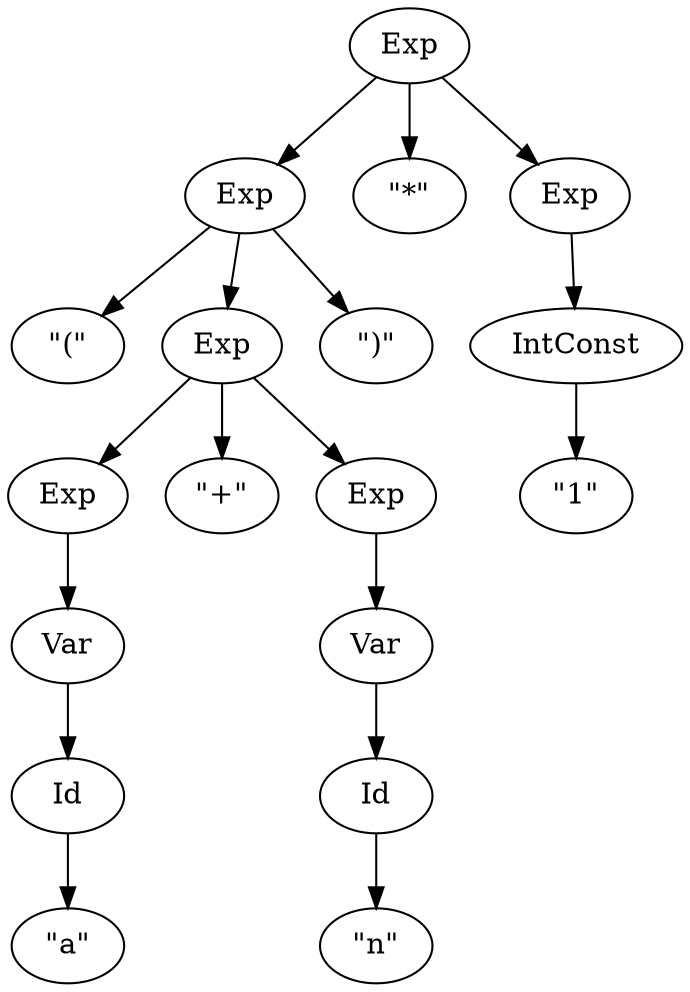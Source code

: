 digraph Term {
  a_0 [ label = "Exp" ] ;
  a_0 -> c_0 ;
  a_0 -> d_0 ;
  a_0 -> f_0 ;
  c_0 [ label = "Exp" ] ;
  c_0 -> g_0 ;
  c_0 -> i_0 ;
  c_0 -> j_0 ;
  g_0 [ label = "\"(\"" ] ;
  i_0 [ label = "Exp" ] ;
  i_0 -> l_0 ;
  i_0 -> n_0 ;
  i_0 -> o_0 ;
  l_0 [ label = "Exp" ] ;
  l_0 -> p_0 ;
  p_0 [ label = "Var" ] ;
  p_0 -> q_0 ;
  q_0 [ label = "Id" ] ;
  q_0 -> r_0 ;
  r_0 [ label = "\"a\"" ] ;
  n_0 [ label = "\"+\"" ] ;
  o_0 [ label = "Exp" ] ;
  o_0 -> s_0 ;
  s_0 [ label = "Var" ] ;
  s_0 -> t_0 ;
  t_0 [ label = "Id" ] ;
  t_0 -> u_0 ;
  u_0 [ label = "\"n\"" ] ;
  j_0 [ label = "\")\"" ] ;
  d_0 [ label = "\"*\"" ] ;
  f_0 [ label = "Exp" ] ;
  f_0 -> v_0 ;
  v_0 [ label = "IntConst" ] ;
  v_0 -> w_0 ;
  w_0 [ label = "\"1\"" ] ;
}
